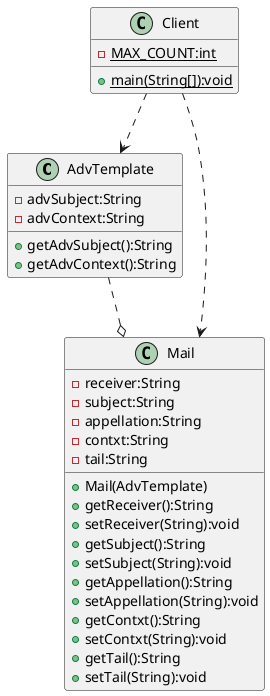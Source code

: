 @startuml

class AdvTemplate{
-advSubject:String
-advContext:String
+getAdvSubject():String
+getAdvContext():String
}

class Mail{
-receiver:String
-subject:String
-appellation:String
-contxt:String
-tail:String
+Mail(AdvTemplate)
+getReceiver():String
+setReceiver(String):void
+getSubject():String
+setSubject(String):void
+getAppellation():String
+setAppellation(String):void
+getContxt():String
+setContxt(String):void
+getTail():String
+setTail(String):void
}

class Client{
-{static}MAX_COUNT:int
+{static}main(String[]):void
}

AdvTemplate ..o Mail
Client ..> AdvTemplate
Client ..> Mail



@enduml